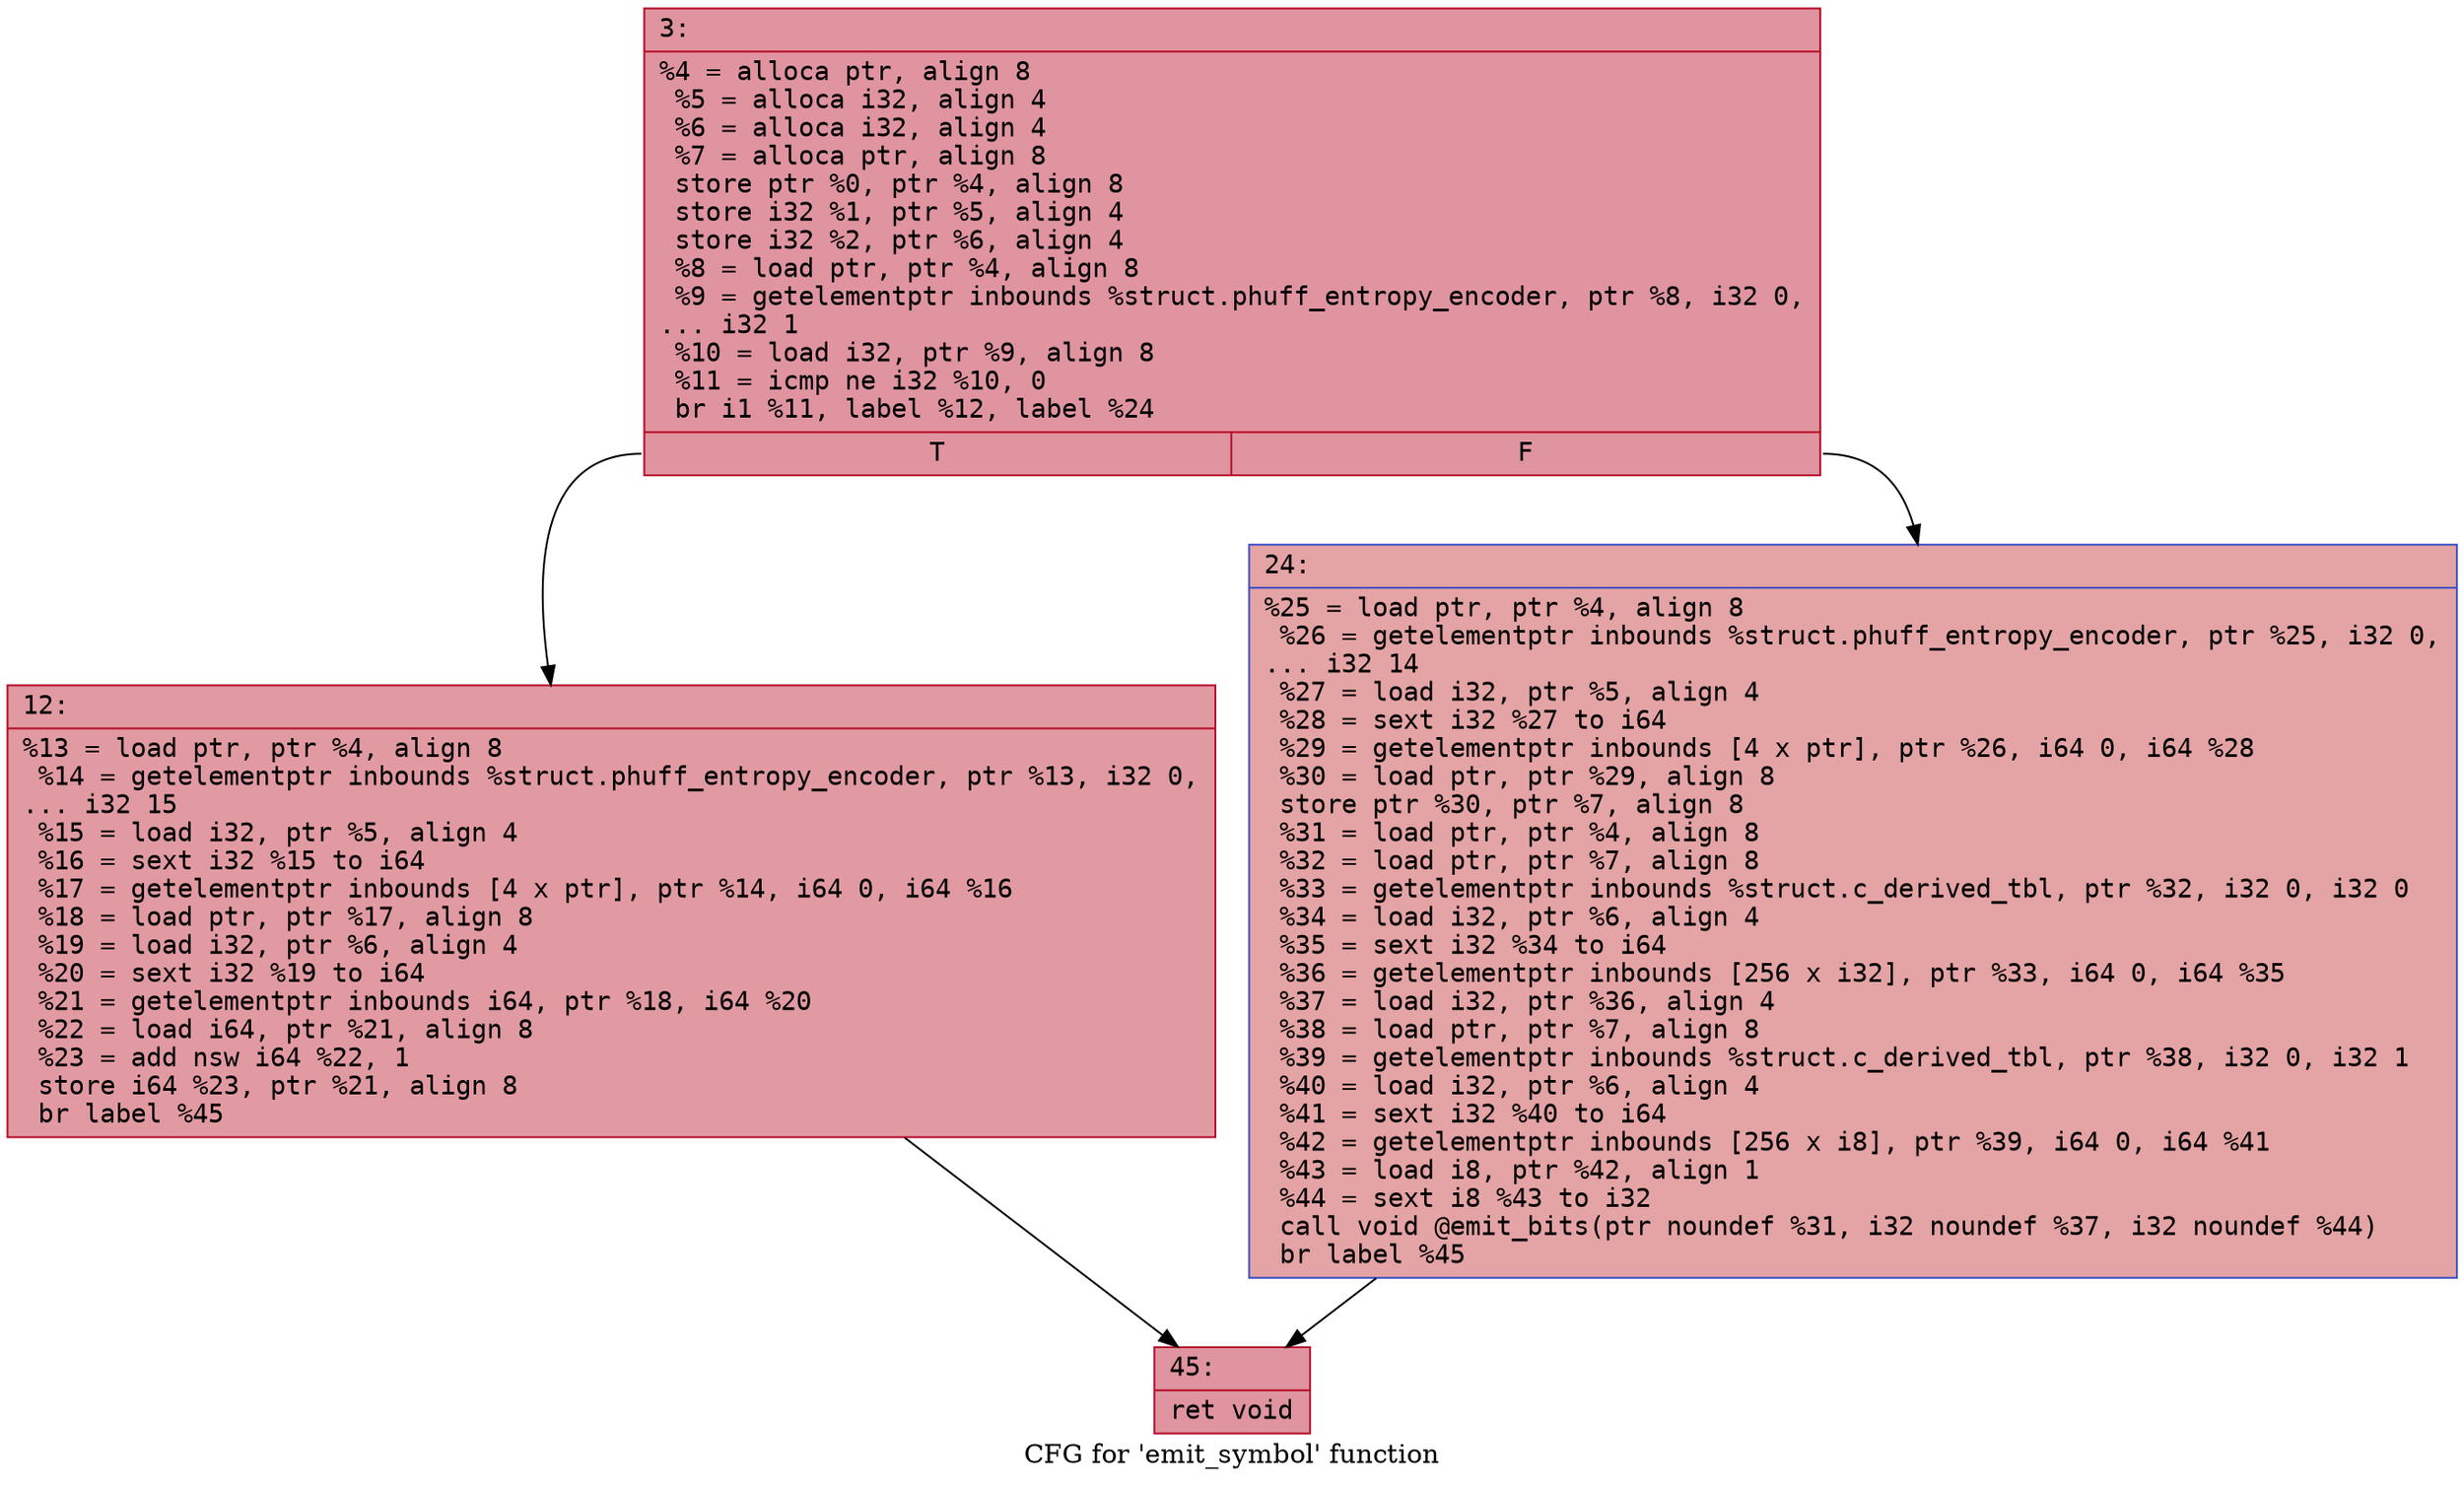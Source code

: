 digraph "CFG for 'emit_symbol' function" {
	label="CFG for 'emit_symbol' function";

	Node0x600002c19ae0 [shape=record,color="#b70d28ff", style=filled, fillcolor="#b70d2870" fontname="Courier",label="{3:\l|  %4 = alloca ptr, align 8\l  %5 = alloca i32, align 4\l  %6 = alloca i32, align 4\l  %7 = alloca ptr, align 8\l  store ptr %0, ptr %4, align 8\l  store i32 %1, ptr %5, align 4\l  store i32 %2, ptr %6, align 4\l  %8 = load ptr, ptr %4, align 8\l  %9 = getelementptr inbounds %struct.phuff_entropy_encoder, ptr %8, i32 0,\l... i32 1\l  %10 = load i32, ptr %9, align 8\l  %11 = icmp ne i32 %10, 0\l  br i1 %11, label %12, label %24\l|{<s0>T|<s1>F}}"];
	Node0x600002c19ae0:s0 -> Node0x600002c19b30[tooltip="3 -> 12\nProbability 62.50%" ];
	Node0x600002c19ae0:s1 -> Node0x600002c19b80[tooltip="3 -> 24\nProbability 37.50%" ];
	Node0x600002c19b30 [shape=record,color="#b70d28ff", style=filled, fillcolor="#bb1b2c70" fontname="Courier",label="{12:\l|  %13 = load ptr, ptr %4, align 8\l  %14 = getelementptr inbounds %struct.phuff_entropy_encoder, ptr %13, i32 0,\l... i32 15\l  %15 = load i32, ptr %5, align 4\l  %16 = sext i32 %15 to i64\l  %17 = getelementptr inbounds [4 x ptr], ptr %14, i64 0, i64 %16\l  %18 = load ptr, ptr %17, align 8\l  %19 = load i32, ptr %6, align 4\l  %20 = sext i32 %19 to i64\l  %21 = getelementptr inbounds i64, ptr %18, i64 %20\l  %22 = load i64, ptr %21, align 8\l  %23 = add nsw i64 %22, 1\l  store i64 %23, ptr %21, align 8\l  br label %45\l}"];
	Node0x600002c19b30 -> Node0x600002c19bd0[tooltip="12 -> 45\nProbability 100.00%" ];
	Node0x600002c19b80 [shape=record,color="#3d50c3ff", style=filled, fillcolor="#c32e3170" fontname="Courier",label="{24:\l|  %25 = load ptr, ptr %4, align 8\l  %26 = getelementptr inbounds %struct.phuff_entropy_encoder, ptr %25, i32 0,\l... i32 14\l  %27 = load i32, ptr %5, align 4\l  %28 = sext i32 %27 to i64\l  %29 = getelementptr inbounds [4 x ptr], ptr %26, i64 0, i64 %28\l  %30 = load ptr, ptr %29, align 8\l  store ptr %30, ptr %7, align 8\l  %31 = load ptr, ptr %4, align 8\l  %32 = load ptr, ptr %7, align 8\l  %33 = getelementptr inbounds %struct.c_derived_tbl, ptr %32, i32 0, i32 0\l  %34 = load i32, ptr %6, align 4\l  %35 = sext i32 %34 to i64\l  %36 = getelementptr inbounds [256 x i32], ptr %33, i64 0, i64 %35\l  %37 = load i32, ptr %36, align 4\l  %38 = load ptr, ptr %7, align 8\l  %39 = getelementptr inbounds %struct.c_derived_tbl, ptr %38, i32 0, i32 1\l  %40 = load i32, ptr %6, align 4\l  %41 = sext i32 %40 to i64\l  %42 = getelementptr inbounds [256 x i8], ptr %39, i64 0, i64 %41\l  %43 = load i8, ptr %42, align 1\l  %44 = sext i8 %43 to i32\l  call void @emit_bits(ptr noundef %31, i32 noundef %37, i32 noundef %44)\l  br label %45\l}"];
	Node0x600002c19b80 -> Node0x600002c19bd0[tooltip="24 -> 45\nProbability 100.00%" ];
	Node0x600002c19bd0 [shape=record,color="#b70d28ff", style=filled, fillcolor="#b70d2870" fontname="Courier",label="{45:\l|  ret void\l}"];
}
